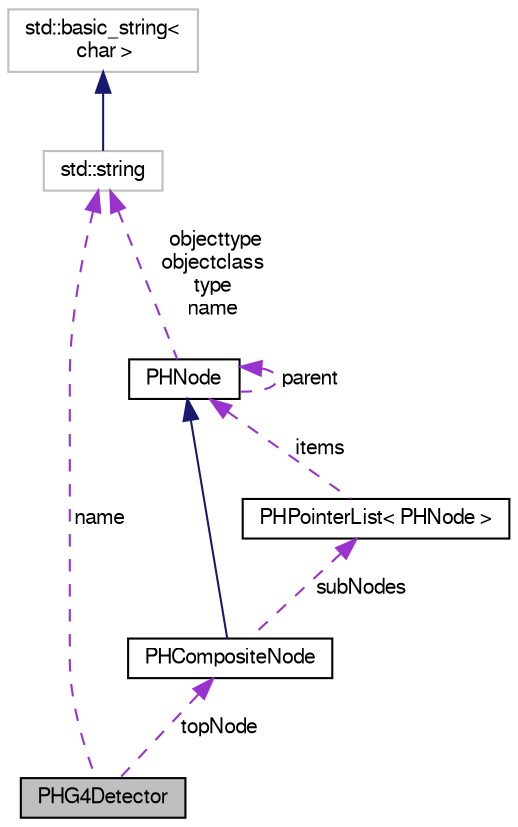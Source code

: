 digraph "PHG4Detector"
{
  bgcolor="transparent";
  edge [fontname="FreeSans",fontsize="10",labelfontname="FreeSans",labelfontsize="10"];
  node [fontname="FreeSans",fontsize="10",shape=record];
  Node1 [label="PHG4Detector",height=0.2,width=0.4,color="black", fillcolor="grey75", style="filled" fontcolor="black"];
  Node2 -> Node1 [dir="back",color="darkorchid3",fontsize="10",style="dashed",label=" name" ,fontname="FreeSans"];
  Node2 [label="std::string",height=0.2,width=0.4,color="grey75",tooltip="STL class. "];
  Node3 -> Node2 [dir="back",color="midnightblue",fontsize="10",style="solid",fontname="FreeSans"];
  Node3 [label="std::basic_string\<\l char \>",height=0.2,width=0.4,color="grey75",tooltip="STL class. "];
  Node4 -> Node1 [dir="back",color="darkorchid3",fontsize="10",style="dashed",label=" topNode" ,fontname="FreeSans"];
  Node4 [label="PHCompositeNode",height=0.2,width=0.4,color="black",URL="$d5/dca/classPHCompositeNode.html"];
  Node5 -> Node4 [dir="back",color="midnightblue",fontsize="10",style="solid",fontname="FreeSans"];
  Node5 [label="PHNode",height=0.2,width=0.4,color="black",URL="$dc/d82/classPHNode.html"];
  Node5 -> Node5 [dir="back",color="darkorchid3",fontsize="10",style="dashed",label=" parent" ,fontname="FreeSans"];
  Node2 -> Node5 [dir="back",color="darkorchid3",fontsize="10",style="dashed",label=" objecttype\nobjectclass\ntype\nname" ,fontname="FreeSans"];
  Node6 -> Node4 [dir="back",color="darkorchid3",fontsize="10",style="dashed",label=" subNodes" ,fontname="FreeSans"];
  Node6 [label="PHPointerList\< PHNode \>",height=0.2,width=0.4,color="black",URL="$d6/d86/classPHPointerList.html"];
  Node5 -> Node6 [dir="back",color="darkorchid3",fontsize="10",style="dashed",label=" items" ,fontname="FreeSans"];
}
